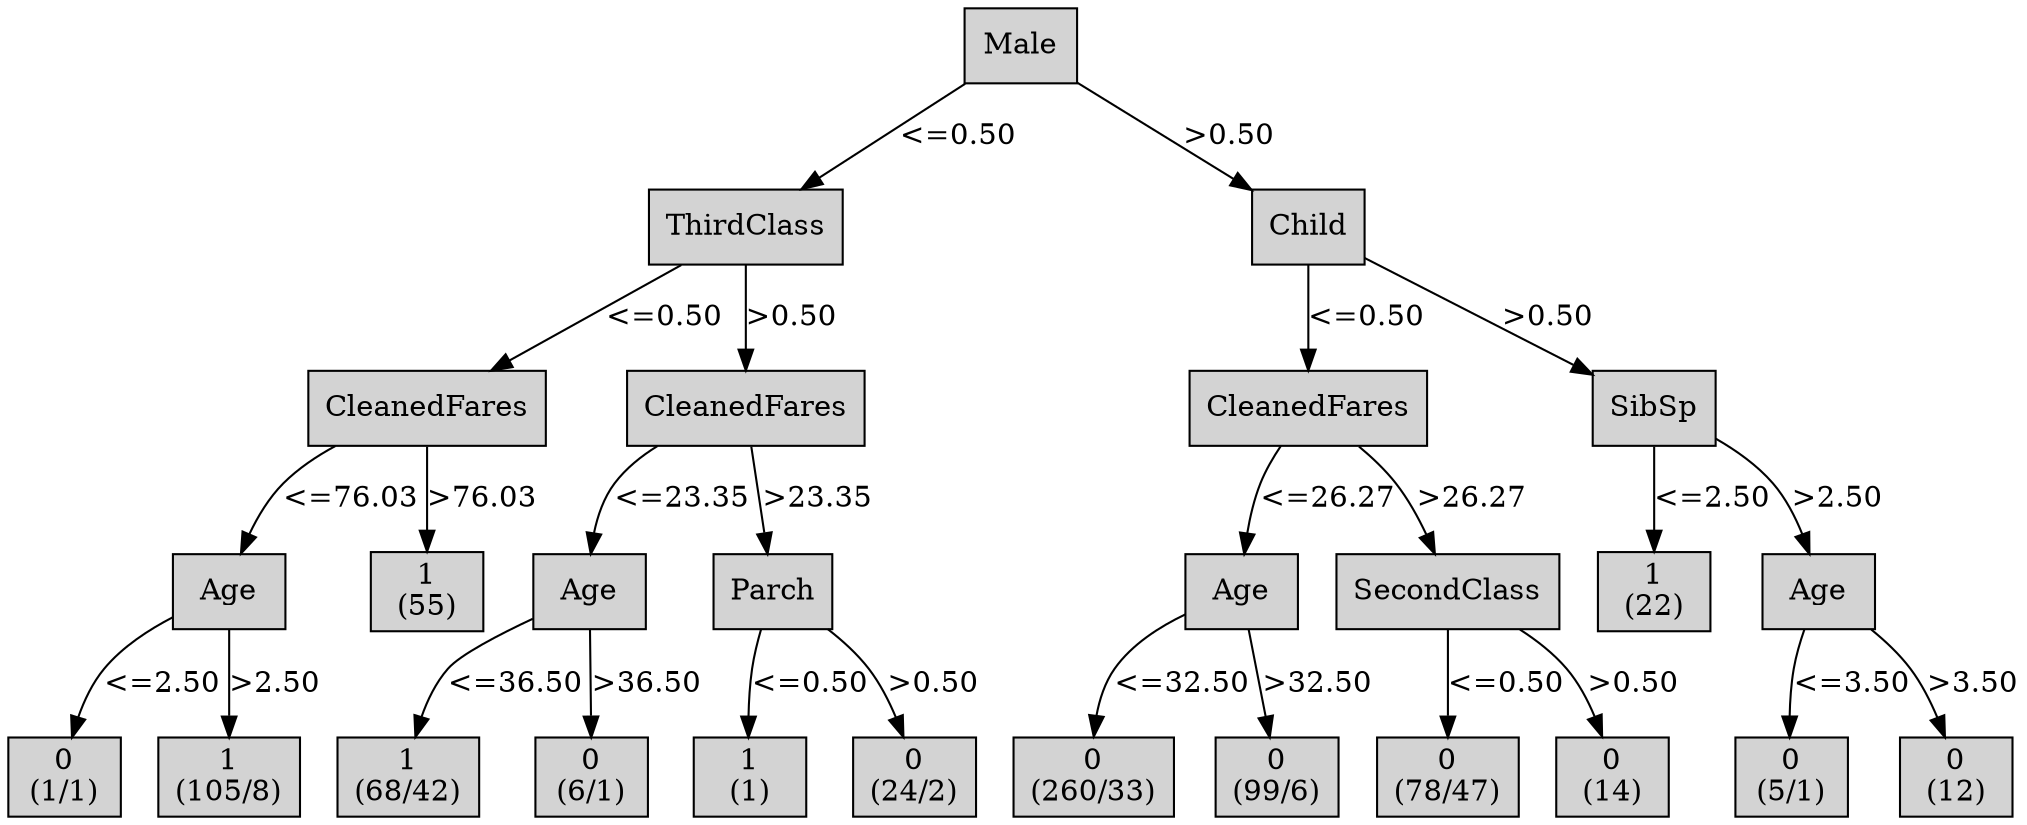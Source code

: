 digraph ID3_Tree {
"0" [shape=box, style=filled, label="Male
", weight=1]
"1" [shape=box, style=filled, label="ThirdClass
", weight=2]
0 -> 1 [ label = "<=0.50"];
"2" [shape=box, style=filled, label="CleanedFares
", weight=3]
1 -> 2 [ label = "<=0.50"];
"3" [shape=box, style=filled, label="Age
", weight=4]
2 -> 3 [ label = "<=76.03"];
"4" [shape=box, style=filled, label="0
(1/1)
", weight=5]
3 -> 4 [ label = "<=2.50"];
"5" [shape=box, style=filled, label="1
(105/8)
", weight=5]
3 -> 5 [ label = ">2.50"];
"6" [shape=box, style=filled, label="1
(55)
", weight=4]
2 -> 6 [ label = ">76.03"];
"7" [shape=box, style=filled, label="CleanedFares
", weight=3]
1 -> 7 [ label = ">0.50"];
"8" [shape=box, style=filled, label="Age
", weight=4]
7 -> 8 [ label = "<=23.35"];
"9" [shape=box, style=filled, label="1
(68/42)
", weight=5]
8 -> 9 [ label = "<=36.50"];
"10" [shape=box, style=filled, label="0
(6/1)
", weight=5]
8 -> 10 [ label = ">36.50"];
"11" [shape=box, style=filled, label="Parch
", weight=4]
7 -> 11 [ label = ">23.35"];
"12" [shape=box, style=filled, label="1
(1)
", weight=5]
11 -> 12 [ label = "<=0.50"];
"13" [shape=box, style=filled, label="0
(24/2)
", weight=5]
11 -> 13 [ label = ">0.50"];
"14" [shape=box, style=filled, label="Child
", weight=2]
0 -> 14 [ label = ">0.50"];
"15" [shape=box, style=filled, label="CleanedFares
", weight=3]
14 -> 15 [ label = "<=0.50"];
"16" [shape=box, style=filled, label="Age
", weight=4]
15 -> 16 [ label = "<=26.27"];
"17" [shape=box, style=filled, label="0
(260/33)
", weight=5]
16 -> 17 [ label = "<=32.50"];
"18" [shape=box, style=filled, label="0
(99/6)
", weight=5]
16 -> 18 [ label = ">32.50"];
"19" [shape=box, style=filled, label="SecondClass
", weight=4]
15 -> 19 [ label = ">26.27"];
"20" [shape=box, style=filled, label="0
(78/47)
", weight=5]
19 -> 20 [ label = "<=0.50"];
"21" [shape=box, style=filled, label="0
(14)
", weight=5]
19 -> 21 [ label = ">0.50"];
"22" [shape=box, style=filled, label="SibSp
", weight=3]
14 -> 22 [ label = ">0.50"];
"23" [shape=box, style=filled, label="1
(22)
", weight=4]
22 -> 23 [ label = "<=2.50"];
"24" [shape=box, style=filled, label="Age
", weight=4]
22 -> 24 [ label = ">2.50"];
"25" [shape=box, style=filled, label="0
(5/1)
", weight=5]
24 -> 25 [ label = "<=3.50"];
"26" [shape=box, style=filled, label="0
(12)
", weight=5]
24 -> 26 [ label = ">3.50"];
{rank=same; 0;};
{rank=same; 1;14;};
{rank=same; 2;7;15;22;};
{rank=same; 3;6;8;11;16;19;23;24;};
{rank=same; 4;5;9;10;12;13;17;18;20;21;25;26;};
}